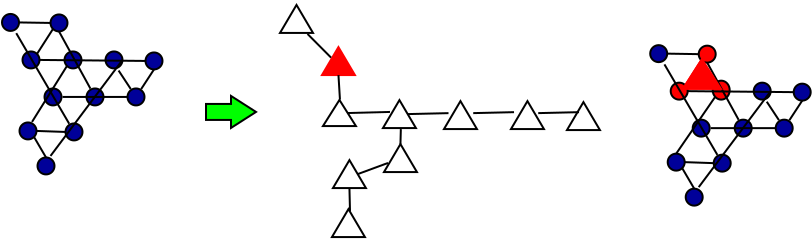 <?xml version="1.0" encoding="UTF-8"?>
<dia:diagram xmlns:dia="http://www.lysator.liu.se/~alla/dia/">
  <dia:layer name="Background" visible="true">
    <dia:object type="Standard - Ellipse" version="0" id="O0">
      <dia:attribute name="obj_pos">
        <dia:point val="25.3,-2.675"/>
      </dia:attribute>
      <dia:attribute name="obj_bb">
        <dia:rectangle val="25.25,-2.725;26.2,-1.775"/>
      </dia:attribute>
      <dia:attribute name="elem_corner">
        <dia:point val="25.3,-2.675"/>
      </dia:attribute>
      <dia:attribute name="elem_width">
        <dia:real val="0.85"/>
      </dia:attribute>
      <dia:attribute name="elem_height">
        <dia:real val="0.85"/>
      </dia:attribute>
      <dia:attribute name="inner_color">
        <dia:color val="#000099"/>
      </dia:attribute>
    </dia:object>
    <dia:object type="Standard - Ellipse" version="0" id="O1">
      <dia:attribute name="obj_pos">
        <dia:point val="27.725,-2.65"/>
      </dia:attribute>
      <dia:attribute name="obj_bb">
        <dia:rectangle val="27.675,-2.7;28.625,-1.75"/>
      </dia:attribute>
      <dia:attribute name="elem_corner">
        <dia:point val="27.725,-2.65"/>
      </dia:attribute>
      <dia:attribute name="elem_width">
        <dia:real val="0.85"/>
      </dia:attribute>
      <dia:attribute name="elem_height">
        <dia:real val="0.85"/>
      </dia:attribute>
      <dia:attribute name="inner_color">
        <dia:color val="#000099"/>
      </dia:attribute>
    </dia:object>
    <dia:object type="Standard - Ellipse" version="0" id="O2">
      <dia:attribute name="obj_pos">
        <dia:point val="26.325,-0.8"/>
      </dia:attribute>
      <dia:attribute name="obj_bb">
        <dia:rectangle val="26.275,-0.85;27.225,0.1"/>
      </dia:attribute>
      <dia:attribute name="elem_corner">
        <dia:point val="26.325,-0.8"/>
      </dia:attribute>
      <dia:attribute name="elem_width">
        <dia:real val="0.85"/>
      </dia:attribute>
      <dia:attribute name="elem_height">
        <dia:real val="0.85"/>
      </dia:attribute>
      <dia:attribute name="inner_color">
        <dia:color val="#000099"/>
      </dia:attribute>
    </dia:object>
    <dia:object type="Standard - Ellipse" version="0" id="O3">
      <dia:attribute name="obj_pos">
        <dia:point val="28.425,-0.8"/>
      </dia:attribute>
      <dia:attribute name="obj_bb">
        <dia:rectangle val="28.375,-0.85;29.325,0.1"/>
      </dia:attribute>
      <dia:attribute name="elem_corner">
        <dia:point val="28.425,-0.8"/>
      </dia:attribute>
      <dia:attribute name="elem_width">
        <dia:real val="0.85"/>
      </dia:attribute>
      <dia:attribute name="elem_height">
        <dia:real val="0.85"/>
      </dia:attribute>
      <dia:attribute name="inner_color">
        <dia:color val="#000099"/>
      </dia:attribute>
    </dia:object>
    <dia:object type="Standard - Ellipse" version="0" id="O4">
      <dia:attribute name="obj_pos">
        <dia:point val="30.475,-0.8"/>
      </dia:attribute>
      <dia:attribute name="obj_bb">
        <dia:rectangle val="30.425,-0.85;31.375,0.1"/>
      </dia:attribute>
      <dia:attribute name="elem_corner">
        <dia:point val="30.475,-0.8"/>
      </dia:attribute>
      <dia:attribute name="elem_width">
        <dia:real val="0.85"/>
      </dia:attribute>
      <dia:attribute name="elem_height">
        <dia:real val="0.85"/>
      </dia:attribute>
      <dia:attribute name="inner_color">
        <dia:color val="#000099"/>
      </dia:attribute>
    </dia:object>
    <dia:object type="Standard - Ellipse" version="0" id="O5">
      <dia:attribute name="obj_pos">
        <dia:point val="32.475,-0.75"/>
      </dia:attribute>
      <dia:attribute name="obj_bb">
        <dia:rectangle val="32.425,-0.8;33.375,0.15"/>
      </dia:attribute>
      <dia:attribute name="elem_corner">
        <dia:point val="32.475,-0.75"/>
      </dia:attribute>
      <dia:attribute name="elem_width">
        <dia:real val="0.85"/>
      </dia:attribute>
      <dia:attribute name="elem_height">
        <dia:real val="0.85"/>
      </dia:attribute>
      <dia:attribute name="inner_color">
        <dia:color val="#000099"/>
      </dia:attribute>
    </dia:object>
    <dia:object type="Standard - Ellipse" version="0" id="O6">
      <dia:attribute name="obj_pos">
        <dia:point val="27.425,1.05"/>
      </dia:attribute>
      <dia:attribute name="obj_bb">
        <dia:rectangle val="27.375,1;28.325,1.95"/>
      </dia:attribute>
      <dia:attribute name="elem_corner">
        <dia:point val="27.425,1.05"/>
      </dia:attribute>
      <dia:attribute name="elem_width">
        <dia:real val="0.85"/>
      </dia:attribute>
      <dia:attribute name="elem_height">
        <dia:real val="0.85"/>
      </dia:attribute>
      <dia:attribute name="inner_color">
        <dia:color val="#000099"/>
      </dia:attribute>
    </dia:object>
    <dia:object type="Standard - Ellipse" version="0" id="O7">
      <dia:attribute name="obj_pos">
        <dia:point val="29.525,1.05"/>
      </dia:attribute>
      <dia:attribute name="obj_bb">
        <dia:rectangle val="29.475,1;30.425,1.95"/>
      </dia:attribute>
      <dia:attribute name="elem_corner">
        <dia:point val="29.525,1.05"/>
      </dia:attribute>
      <dia:attribute name="elem_width">
        <dia:real val="0.85"/>
      </dia:attribute>
      <dia:attribute name="elem_height">
        <dia:real val="0.85"/>
      </dia:attribute>
      <dia:attribute name="inner_color">
        <dia:color val="#000099"/>
      </dia:attribute>
    </dia:object>
    <dia:object type="Standard - Ellipse" version="0" id="O8">
      <dia:attribute name="obj_pos">
        <dia:point val="31.575,1.05"/>
      </dia:attribute>
      <dia:attribute name="obj_bb">
        <dia:rectangle val="31.525,1;32.475,1.95"/>
      </dia:attribute>
      <dia:attribute name="elem_corner">
        <dia:point val="31.575,1.05"/>
      </dia:attribute>
      <dia:attribute name="elem_width">
        <dia:real val="0.85"/>
      </dia:attribute>
      <dia:attribute name="elem_height">
        <dia:real val="0.85"/>
      </dia:attribute>
      <dia:attribute name="inner_color">
        <dia:color val="#000099"/>
      </dia:attribute>
    </dia:object>
    <dia:object type="Standard - Ellipse" version="0" id="O9">
      <dia:attribute name="obj_pos">
        <dia:point val="28.475,2.8"/>
      </dia:attribute>
      <dia:attribute name="obj_bb">
        <dia:rectangle val="28.425,2.75;29.375,3.7"/>
      </dia:attribute>
      <dia:attribute name="elem_corner">
        <dia:point val="28.475,2.8"/>
      </dia:attribute>
      <dia:attribute name="elem_width">
        <dia:real val="0.85"/>
      </dia:attribute>
      <dia:attribute name="elem_height">
        <dia:real val="0.85"/>
      </dia:attribute>
      <dia:attribute name="inner_color">
        <dia:color val="#000099"/>
      </dia:attribute>
    </dia:object>
    <dia:object type="Standard - Ellipse" version="0" id="O10">
      <dia:attribute name="obj_pos">
        <dia:point val="26.175,2.75"/>
      </dia:attribute>
      <dia:attribute name="obj_bb">
        <dia:rectangle val="26.125,2.7;27.075,3.65"/>
      </dia:attribute>
      <dia:attribute name="elem_corner">
        <dia:point val="26.175,2.75"/>
      </dia:attribute>
      <dia:attribute name="elem_width">
        <dia:real val="0.85"/>
      </dia:attribute>
      <dia:attribute name="elem_height">
        <dia:real val="0.85"/>
      </dia:attribute>
      <dia:attribute name="inner_color">
        <dia:color val="#000099"/>
      </dia:attribute>
    </dia:object>
    <dia:object type="Standard - Ellipse" version="0" id="O11">
      <dia:attribute name="obj_pos">
        <dia:point val="27.075,4.5"/>
      </dia:attribute>
      <dia:attribute name="obj_bb">
        <dia:rectangle val="27.025,4.45;27.975,5.4"/>
      </dia:attribute>
      <dia:attribute name="elem_corner">
        <dia:point val="27.075,4.5"/>
      </dia:attribute>
      <dia:attribute name="elem_width">
        <dia:real val="0.85"/>
      </dia:attribute>
      <dia:attribute name="elem_height">
        <dia:real val="0.85"/>
      </dia:attribute>
      <dia:attribute name="inner_color">
        <dia:color val="#000099"/>
      </dia:attribute>
    </dia:object>
    <dia:object type="Standard - Line" version="0" id="O12">
      <dia:attribute name="obj_pos">
        <dia:point val="26.15,-2.25"/>
      </dia:attribute>
      <dia:attribute name="obj_bb">
        <dia:rectangle val="26.099,-2.301;27.776,-2.174"/>
      </dia:attribute>
      <dia:attribute name="conn_endpoints">
        <dia:point val="26.15,-2.25"/>
        <dia:point val="27.725,-2.225"/>
      </dia:attribute>
      <dia:attribute name="numcp">
        <dia:int val="1"/>
      </dia:attribute>
      <dia:connections>
        <dia:connection handle="0" to="O0" connection="4"/>
        <dia:connection handle="1" to="O1" connection="3"/>
      </dia:connections>
    </dia:object>
    <dia:object type="Standard - Line" version="0" id="O13">
      <dia:attribute name="obj_pos">
        <dia:point val="27.175,-0.375"/>
      </dia:attribute>
      <dia:attribute name="obj_bb">
        <dia:rectangle val="27.125,-0.425;32.526,-0.275"/>
      </dia:attribute>
      <dia:attribute name="conn_endpoints">
        <dia:point val="27.175,-0.375"/>
        <dia:point val="32.475,-0.325"/>
      </dia:attribute>
      <dia:attribute name="numcp">
        <dia:int val="1"/>
      </dia:attribute>
      <dia:connections>
        <dia:connection handle="0" to="O2" connection="4"/>
        <dia:connection handle="1" to="O5" connection="3"/>
      </dia:connections>
    </dia:object>
    <dia:object type="Standard - Line" version="0" id="O14">
      <dia:attribute name="obj_pos">
        <dia:point val="28.325,1.475"/>
      </dia:attribute>
      <dia:attribute name="obj_bb">
        <dia:rectangle val="28.275,1.425;31.625,1.525"/>
      </dia:attribute>
      <dia:attribute name="conn_endpoints">
        <dia:point val="28.325,1.475"/>
        <dia:point val="31.575,1.475"/>
      </dia:attribute>
      <dia:attribute name="numcp">
        <dia:int val="1"/>
      </dia:attribute>
      <dia:connections>
        <dia:connection handle="0" to="O6" connection="8"/>
        <dia:connection handle="1" to="O8" connection="3"/>
      </dia:connections>
    </dia:object>
    <dia:object type="Standard - Line" version="0" id="O15">
      <dia:attribute name="obj_pos">
        <dia:point val="27.025,3.175"/>
      </dia:attribute>
      <dia:attribute name="obj_bb">
        <dia:rectangle val="26.973,3.123;28.527,3.277"/>
      </dia:attribute>
      <dia:attribute name="conn_endpoints">
        <dia:point val="27.025,3.175"/>
        <dia:point val="28.475,3.225"/>
      </dia:attribute>
      <dia:attribute name="numcp">
        <dia:int val="1"/>
      </dia:attribute>
      <dia:connections>
        <dia:connection handle="0" to="O10" connection="4"/>
        <dia:connection handle="1" to="O9" connection="3"/>
      </dia:connections>
    </dia:object>
    <dia:object type="Standard - Line" version="0" id="O16">
      <dia:attribute name="obj_pos">
        <dia:point val="26.012,-1.713"/>
      </dia:attribute>
      <dia:attribute name="obj_bb">
        <dia:rectangle val="25.943,-1.782;28.729,2.883"/>
      </dia:attribute>
      <dia:attribute name="conn_endpoints">
        <dia:point val="26.012,-1.713"/>
        <dia:point val="28.66,2.815"/>
      </dia:attribute>
      <dia:attribute name="numcp">
        <dia:int val="1"/>
      </dia:attribute>
      <dia:connections>
        <dia:connection handle="1" to="O9" connection="8"/>
      </dia:connections>
    </dia:object>
    <dia:object type="Standard - Line" version="0" id="O17">
      <dia:attribute name="obj_pos">
        <dia:point val="28.15,-1.8"/>
      </dia:attribute>
      <dia:attribute name="obj_bb">
        <dia:rectangle val="28.082,-1.868;29.789,1.127"/>
      </dia:attribute>
      <dia:attribute name="conn_endpoints">
        <dia:point val="28.15,-1.8"/>
        <dia:point val="29.721,1.059"/>
      </dia:attribute>
      <dia:attribute name="numcp">
        <dia:int val="1"/>
      </dia:attribute>
      <dia:connections>
        <dia:connection handle="0" to="O1" connection="6"/>
        <dia:connection handle="1" to="O7" connection="8"/>
      </dia:connections>
    </dia:object>
    <dia:object type="Standard - Line" version="0" id="O18">
      <dia:attribute name="obj_pos">
        <dia:point val="31.128,0.153"/>
      </dia:attribute>
      <dia:attribute name="obj_bb">
        <dia:rectangle val="31.059,0.084;31.808,1.148"/>
      </dia:attribute>
      <dia:attribute name="conn_endpoints">
        <dia:point val="31.128,0.153"/>
        <dia:point val="31.738,1.078"/>
      </dia:attribute>
      <dia:attribute name="numcp">
        <dia:int val="1"/>
      </dia:attribute>
      <dia:connections>
        <dia:connection handle="1" to="O8" connection="8"/>
      </dia:connections>
    </dia:object>
    <dia:object type="Standard - Line" version="0" id="O19">
      <dia:attribute name="obj_pos">
        <dia:point val="26.901,3.476"/>
      </dia:attribute>
      <dia:attribute name="obj_bb">
        <dia:rectangle val="26.832,3.407;27.568,4.568"/>
      </dia:attribute>
      <dia:attribute name="conn_endpoints">
        <dia:point val="26.901,3.476"/>
        <dia:point val="27.5,4.5"/>
      </dia:attribute>
      <dia:attribute name="numcp">
        <dia:int val="1"/>
      </dia:attribute>
      <dia:connections>
        <dia:connection handle="0" to="O10" connection="7"/>
        <dia:connection handle="1" to="O11" connection="1"/>
      </dia:connections>
    </dia:object>
    <dia:object type="Standard - Line" version="0" id="O20">
      <dia:attribute name="obj_pos">
        <dia:point val="31.325,-0.375"/>
      </dia:attribute>
      <dia:attribute name="obj_bb">
        <dia:rectangle val="27.655,-0.445;31.395,4.495"/>
      </dia:attribute>
      <dia:attribute name="conn_endpoints">
        <dia:point val="31.325,-0.375"/>
        <dia:point val="27.725,4.425"/>
      </dia:attribute>
      <dia:attribute name="numcp">
        <dia:int val="1"/>
      </dia:attribute>
      <dia:connections>
        <dia:connection handle="0" to="O4" connection="4"/>
      </dia:connections>
    </dia:object>
    <dia:object type="Standard - Line" version="0" id="O21">
      <dia:attribute name="obj_pos">
        <dia:point val="32.9,0.1"/>
      </dia:attribute>
      <dia:attribute name="obj_bb">
        <dia:rectangle val="32.187,0.031;32.969,1.152"/>
      </dia:attribute>
      <dia:attribute name="conn_endpoints">
        <dia:point val="32.9,0.1"/>
        <dia:point val="32.257,1.083"/>
      </dia:attribute>
      <dia:attribute name="numcp">
        <dia:int val="1"/>
      </dia:attribute>
      <dia:connections>
        <dia:connection handle="0" to="O5" connection="6"/>
        <dia:connection handle="1" to="O8" connection="8"/>
      </dia:connections>
    </dia:object>
    <dia:object type="Standard - Line" version="0" id="O22">
      <dia:attribute name="obj_pos">
        <dia:point val="28.549,-0.074"/>
      </dia:attribute>
      <dia:attribute name="obj_bb">
        <dia:rectangle val="26.731,-0.143;28.618,2.794"/>
      </dia:attribute>
      <dia:attribute name="conn_endpoints">
        <dia:point val="28.549,-0.074"/>
        <dia:point val="26.8,2.725"/>
      </dia:attribute>
      <dia:attribute name="numcp">
        <dia:int val="1"/>
      </dia:attribute>
      <dia:connections>
        <dia:connection handle="0" to="O3" connection="5"/>
      </dia:connections>
    </dia:object>
    <dia:object type="Standard - Line" version="0" id="O23">
      <dia:attribute name="obj_pos">
        <dia:point val="27.849,-1.924"/>
      </dia:attribute>
      <dia:attribute name="obj_bb">
        <dia:rectangle val="26.982,-1.994;27.919,-0.606"/>
      </dia:attribute>
      <dia:attribute name="conn_endpoints">
        <dia:point val="27.849,-1.924"/>
        <dia:point val="27.05,-0.676"/>
      </dia:attribute>
      <dia:attribute name="numcp">
        <dia:int val="1"/>
      </dia:attribute>
      <dia:connections>
        <dia:connection handle="0" to="O1" connection="5"/>
        <dia:connection handle="1" to="O2" connection="2"/>
      </dia:connections>
    </dia:object>
    <dia:object type="Geometric - Isoceles Triangle" version="0" id="O24">
      <dia:attribute name="obj_pos">
        <dia:point val="39.2,-3.125"/>
      </dia:attribute>
      <dia:attribute name="obj_bb">
        <dia:rectangle val="39.112,-3.223;40.938,-1.675"/>
      </dia:attribute>
      <dia:attribute name="elem_corner">
        <dia:point val="39.2,-3.125"/>
      </dia:attribute>
      <dia:attribute name="elem_width">
        <dia:real val="1.65"/>
      </dia:attribute>
      <dia:attribute name="elem_height">
        <dia:real val="1.4"/>
      </dia:attribute>
      <dia:attribute name="line_width">
        <dia:real val="0.1"/>
      </dia:attribute>
      <dia:attribute name="line_colour">
        <dia:color val="#000000"/>
      </dia:attribute>
      <dia:attribute name="fill_colour">
        <dia:color val="#ffffff"/>
      </dia:attribute>
      <dia:attribute name="show_background">
        <dia:boolean val="true"/>
      </dia:attribute>
      <dia:attribute name="line_style">
        <dia:enum val="0"/>
        <dia:real val="1"/>
      </dia:attribute>
      <dia:attribute name="flip_horizontal">
        <dia:boolean val="false"/>
      </dia:attribute>
      <dia:attribute name="flip_vertical">
        <dia:boolean val="false"/>
      </dia:attribute>
    </dia:object>
    <dia:object type="Geometric - Isoceles Triangle" version="0" id="O25">
      <dia:attribute name="obj_pos">
        <dia:point val="41.297,-1.017"/>
      </dia:attribute>
      <dia:attribute name="obj_bb">
        <dia:rectangle val="41.21,-1.115;43.035,0.433"/>
      </dia:attribute>
      <dia:attribute name="elem_corner">
        <dia:point val="41.297,-1.017"/>
      </dia:attribute>
      <dia:attribute name="elem_width">
        <dia:real val="1.65"/>
      </dia:attribute>
      <dia:attribute name="elem_height">
        <dia:real val="1.4"/>
      </dia:attribute>
      <dia:attribute name="line_width">
        <dia:real val="0.1"/>
      </dia:attribute>
      <dia:attribute name="line_colour">
        <dia:color val="#ff0000"/>
      </dia:attribute>
      <dia:attribute name="fill_colour">
        <dia:color val="#ff0000"/>
      </dia:attribute>
      <dia:attribute name="show_background">
        <dia:boolean val="true"/>
      </dia:attribute>
      <dia:attribute name="line_style">
        <dia:enum val="0"/>
        <dia:real val="1"/>
      </dia:attribute>
      <dia:attribute name="flip_horizontal">
        <dia:boolean val="false"/>
      </dia:attribute>
      <dia:attribute name="flip_vertical">
        <dia:boolean val="false"/>
      </dia:attribute>
    </dia:object>
    <dia:object type="Geometric - Isoceles Triangle" version="0" id="O26">
      <dia:attribute name="obj_pos">
        <dia:point val="41.347,1.625"/>
      </dia:attribute>
      <dia:attribute name="obj_bb">
        <dia:rectangle val="41.257,1.531;43.088,2.983"/>
      </dia:attribute>
      <dia:attribute name="elem_corner">
        <dia:point val="41.347,1.625"/>
      </dia:attribute>
      <dia:attribute name="elem_width">
        <dia:real val="1.65"/>
      </dia:attribute>
      <dia:attribute name="elem_height">
        <dia:real val="1.308"/>
      </dia:attribute>
      <dia:attribute name="line_width">
        <dia:real val="0.1"/>
      </dia:attribute>
      <dia:attribute name="line_colour">
        <dia:color val="#000000"/>
      </dia:attribute>
      <dia:attribute name="fill_colour">
        <dia:color val="#ffffff"/>
      </dia:attribute>
      <dia:attribute name="show_background">
        <dia:boolean val="true"/>
      </dia:attribute>
      <dia:attribute name="line_style">
        <dia:enum val="0"/>
        <dia:real val="1"/>
      </dia:attribute>
      <dia:attribute name="flip_horizontal">
        <dia:boolean val="false"/>
      </dia:attribute>
      <dia:attribute name="flip_vertical">
        <dia:boolean val="false"/>
      </dia:attribute>
    </dia:object>
    <dia:object type="Geometric - Isoceles Triangle" version="0" id="O27">
      <dia:attribute name="obj_pos">
        <dia:point val="44.347,1.633"/>
      </dia:attribute>
      <dia:attribute name="obj_bb">
        <dia:rectangle val="44.26,1.535;46.085,3.083"/>
      </dia:attribute>
      <dia:attribute name="elem_corner">
        <dia:point val="44.347,1.633"/>
      </dia:attribute>
      <dia:attribute name="elem_width">
        <dia:real val="1.65"/>
      </dia:attribute>
      <dia:attribute name="elem_height">
        <dia:real val="1.4"/>
      </dia:attribute>
      <dia:attribute name="line_width">
        <dia:real val="0.1"/>
      </dia:attribute>
      <dia:attribute name="line_colour">
        <dia:color val="#000000"/>
      </dia:attribute>
      <dia:attribute name="fill_colour">
        <dia:color val="#ffffff"/>
      </dia:attribute>
      <dia:attribute name="show_background">
        <dia:boolean val="true"/>
      </dia:attribute>
      <dia:attribute name="line_style">
        <dia:enum val="0"/>
        <dia:real val="1"/>
      </dia:attribute>
      <dia:attribute name="flip_horizontal">
        <dia:boolean val="false"/>
      </dia:attribute>
      <dia:attribute name="flip_vertical">
        <dia:boolean val="false"/>
      </dia:attribute>
    </dia:object>
    <dia:object type="Geometric - Isoceles Triangle" version="0" id="O28">
      <dia:attribute name="obj_pos">
        <dia:point val="47.398,1.683"/>
      </dia:attribute>
      <dia:attribute name="obj_bb">
        <dia:rectangle val="47.31,1.585;49.135,3.133"/>
      </dia:attribute>
      <dia:attribute name="elem_corner">
        <dia:point val="47.398,1.683"/>
      </dia:attribute>
      <dia:attribute name="elem_width">
        <dia:real val="1.65"/>
      </dia:attribute>
      <dia:attribute name="elem_height">
        <dia:real val="1.4"/>
      </dia:attribute>
      <dia:attribute name="line_width">
        <dia:real val="0.1"/>
      </dia:attribute>
      <dia:attribute name="line_colour">
        <dia:color val="#000000"/>
      </dia:attribute>
      <dia:attribute name="fill_colour">
        <dia:color val="#ffffff"/>
      </dia:attribute>
      <dia:attribute name="show_background">
        <dia:boolean val="true"/>
      </dia:attribute>
      <dia:attribute name="line_style">
        <dia:enum val="0"/>
        <dia:real val="1"/>
      </dia:attribute>
      <dia:attribute name="flip_horizontal">
        <dia:boolean val="false"/>
      </dia:attribute>
      <dia:attribute name="flip_vertical">
        <dia:boolean val="false"/>
      </dia:attribute>
    </dia:object>
    <dia:object type="Geometric - Isoceles Triangle" version="0" id="O29">
      <dia:attribute name="obj_pos">
        <dia:point val="50.748,1.683"/>
      </dia:attribute>
      <dia:attribute name="obj_bb">
        <dia:rectangle val="50.66,1.585;52.485,3.133"/>
      </dia:attribute>
      <dia:attribute name="elem_corner">
        <dia:point val="50.748,1.683"/>
      </dia:attribute>
      <dia:attribute name="elem_width">
        <dia:real val="1.65"/>
      </dia:attribute>
      <dia:attribute name="elem_height">
        <dia:real val="1.4"/>
      </dia:attribute>
      <dia:attribute name="line_width">
        <dia:real val="0.1"/>
      </dia:attribute>
      <dia:attribute name="line_colour">
        <dia:color val="#000000"/>
      </dia:attribute>
      <dia:attribute name="fill_colour">
        <dia:color val="#ffffff"/>
      </dia:attribute>
      <dia:attribute name="show_background">
        <dia:boolean val="true"/>
      </dia:attribute>
      <dia:attribute name="line_style">
        <dia:enum val="0"/>
        <dia:real val="1"/>
      </dia:attribute>
      <dia:attribute name="flip_horizontal">
        <dia:boolean val="false"/>
      </dia:attribute>
      <dia:attribute name="flip_vertical">
        <dia:boolean val="false"/>
      </dia:attribute>
    </dia:object>
    <dia:object type="Geometric - Isoceles Triangle" version="0" id="O30">
      <dia:attribute name="obj_pos">
        <dia:point val="53.547,1.733"/>
      </dia:attribute>
      <dia:attribute name="obj_bb">
        <dia:rectangle val="53.46,1.635;55.285,3.183"/>
      </dia:attribute>
      <dia:attribute name="elem_corner">
        <dia:point val="53.547,1.733"/>
      </dia:attribute>
      <dia:attribute name="elem_width">
        <dia:real val="1.65"/>
      </dia:attribute>
      <dia:attribute name="elem_height">
        <dia:real val="1.4"/>
      </dia:attribute>
      <dia:attribute name="line_width">
        <dia:real val="0.1"/>
      </dia:attribute>
      <dia:attribute name="line_colour">
        <dia:color val="#000000"/>
      </dia:attribute>
      <dia:attribute name="fill_colour">
        <dia:color val="#ffffff"/>
      </dia:attribute>
      <dia:attribute name="show_background">
        <dia:boolean val="true"/>
      </dia:attribute>
      <dia:attribute name="line_style">
        <dia:enum val="0"/>
        <dia:real val="1"/>
      </dia:attribute>
      <dia:attribute name="flip_horizontal">
        <dia:boolean val="false"/>
      </dia:attribute>
      <dia:attribute name="flip_vertical">
        <dia:boolean val="false"/>
      </dia:attribute>
    </dia:object>
    <dia:object type="Geometric - Isoceles Triangle" version="0" id="O31">
      <dia:attribute name="obj_pos">
        <dia:point val="44.398,3.833"/>
      </dia:attribute>
      <dia:attribute name="obj_bb">
        <dia:rectangle val="44.31,3.735;46.135,5.283"/>
      </dia:attribute>
      <dia:attribute name="elem_corner">
        <dia:point val="44.398,3.833"/>
      </dia:attribute>
      <dia:attribute name="elem_width">
        <dia:real val="1.65"/>
      </dia:attribute>
      <dia:attribute name="elem_height">
        <dia:real val="1.4"/>
      </dia:attribute>
      <dia:attribute name="line_width">
        <dia:real val="0.1"/>
      </dia:attribute>
      <dia:attribute name="line_colour">
        <dia:color val="#000000"/>
      </dia:attribute>
      <dia:attribute name="fill_colour">
        <dia:color val="#ffffff"/>
      </dia:attribute>
      <dia:attribute name="show_background">
        <dia:boolean val="true"/>
      </dia:attribute>
      <dia:attribute name="line_style">
        <dia:enum val="0"/>
        <dia:real val="1"/>
      </dia:attribute>
      <dia:attribute name="flip_horizontal">
        <dia:boolean val="false"/>
      </dia:attribute>
      <dia:attribute name="flip_vertical">
        <dia:boolean val="false"/>
      </dia:attribute>
    </dia:object>
    <dia:object type="Geometric - Isoceles Triangle" version="0" id="O32">
      <dia:attribute name="obj_pos">
        <dia:point val="41.847,4.633"/>
      </dia:attribute>
      <dia:attribute name="obj_bb">
        <dia:rectangle val="41.76,4.535;43.585,6.083"/>
      </dia:attribute>
      <dia:attribute name="elem_corner">
        <dia:point val="41.847,4.633"/>
      </dia:attribute>
      <dia:attribute name="elem_width">
        <dia:real val="1.65"/>
      </dia:attribute>
      <dia:attribute name="elem_height">
        <dia:real val="1.4"/>
      </dia:attribute>
      <dia:attribute name="line_width">
        <dia:real val="0.1"/>
      </dia:attribute>
      <dia:attribute name="line_colour">
        <dia:color val="#000000"/>
      </dia:attribute>
      <dia:attribute name="fill_colour">
        <dia:color val="#ffffff"/>
      </dia:attribute>
      <dia:attribute name="show_background">
        <dia:boolean val="true"/>
      </dia:attribute>
      <dia:attribute name="line_style">
        <dia:enum val="0"/>
        <dia:real val="1"/>
      </dia:attribute>
      <dia:attribute name="flip_horizontal">
        <dia:boolean val="false"/>
      </dia:attribute>
      <dia:attribute name="flip_vertical">
        <dia:boolean val="false"/>
      </dia:attribute>
    </dia:object>
    <dia:object type="Geometric - Isoceles Triangle" version="0" id="O33">
      <dia:attribute name="obj_pos">
        <dia:point val="41.797,7.083"/>
      </dia:attribute>
      <dia:attribute name="obj_bb">
        <dia:rectangle val="41.71,6.985;43.535,8.533"/>
      </dia:attribute>
      <dia:attribute name="elem_corner">
        <dia:point val="41.797,7.083"/>
      </dia:attribute>
      <dia:attribute name="elem_width">
        <dia:real val="1.65"/>
      </dia:attribute>
      <dia:attribute name="elem_height">
        <dia:real val="1.4"/>
      </dia:attribute>
      <dia:attribute name="line_width">
        <dia:real val="0.1"/>
      </dia:attribute>
      <dia:attribute name="line_colour">
        <dia:color val="#000000"/>
      </dia:attribute>
      <dia:attribute name="fill_colour">
        <dia:color val="#ffffff"/>
      </dia:attribute>
      <dia:attribute name="show_background">
        <dia:boolean val="true"/>
      </dia:attribute>
      <dia:attribute name="line_style">
        <dia:enum val="0"/>
        <dia:real val="1"/>
      </dia:attribute>
      <dia:attribute name="flip_horizontal">
        <dia:boolean val="false"/>
      </dia:attribute>
      <dia:attribute name="flip_vertical">
        <dia:boolean val="false"/>
      </dia:attribute>
    </dia:object>
    <dia:object type="Standard - Line" version="0" id="O34">
      <dia:attribute name="obj_pos">
        <dia:point val="40.575,-1.675"/>
      </dia:attribute>
      <dia:attribute name="obj_bb">
        <dia:rectangle val="40.504,-1.746;41.825,-0.419"/>
      </dia:attribute>
      <dia:attribute name="conn_endpoints">
        <dia:point val="40.575,-1.675"/>
        <dia:point val="41.754,-0.49"/>
      </dia:attribute>
      <dia:attribute name="numcp">
        <dia:int val="1"/>
      </dia:attribute>
      <dia:connections>
        <dia:connection handle="0" to="O24" connection="10"/>
        <dia:connection handle="1" to="O25" connection="10"/>
      </dia:connections>
    </dia:object>
    <dia:object type="Standard - Line" version="0" id="O35">
      <dia:attribute name="obj_pos">
        <dia:point val="42.123,0.383"/>
      </dia:attribute>
      <dia:attribute name="obj_bb">
        <dia:rectangle val="42.069,0.331;42.251,1.662"/>
      </dia:attribute>
      <dia:attribute name="conn_endpoints">
        <dia:point val="42.123,0.383"/>
        <dia:point val="42.198,1.609"/>
      </dia:attribute>
      <dia:attribute name="numcp">
        <dia:int val="1"/>
      </dia:attribute>
      <dia:connections>
        <dia:connection handle="0" to="O25" connection="4"/>
        <dia:connection handle="1" to="O26" connection="10"/>
      </dia:connections>
    </dia:object>
    <dia:object type="Standard - Line" version="0" id="O36">
      <dia:attribute name="obj_pos">
        <dia:point val="45.242,3.083"/>
      </dia:attribute>
      <dia:attribute name="obj_bb">
        <dia:rectangle val="45.171,3.032;45.294,3.885"/>
      </dia:attribute>
      <dia:attribute name="conn_endpoints">
        <dia:point val="45.242,3.083"/>
        <dia:point val="45.222,3.833"/>
      </dia:attribute>
      <dia:attribute name="numcp">
        <dia:int val="1"/>
      </dia:attribute>
      <dia:connections>
        <dia:connection handle="0" to="O27" connection="10"/>
        <dia:connection handle="1" to="O31" connection="0"/>
      </dia:connections>
    </dia:object>
    <dia:object type="Standard - Line" version="0" id="O37">
      <dia:attribute name="obj_pos">
        <dia:point val="42.585,2.279"/>
      </dia:attribute>
      <dia:attribute name="obj_bb">
        <dia:rectangle val="42.534,2.174;44.751,2.331"/>
      </dia:attribute>
      <dia:attribute name="conn_endpoints">
        <dia:point val="42.585,2.279"/>
        <dia:point val="44.7,2.225"/>
      </dia:attribute>
      <dia:attribute name="numcp">
        <dia:int val="1"/>
      </dia:attribute>
      <dia:connections>
        <dia:connection handle="0" to="O26" connection="3"/>
      </dia:connections>
    </dia:object>
    <dia:object type="Standard - Line" version="0" id="O38">
      <dia:attribute name="obj_pos">
        <dia:point val="45.585,2.333"/>
      </dia:attribute>
      <dia:attribute name="obj_bb">
        <dia:rectangle val="45.534,2.234;47.676,2.385"/>
      </dia:attribute>
      <dia:attribute name="conn_endpoints">
        <dia:point val="45.585,2.333"/>
        <dia:point val="47.625,2.285"/>
      </dia:attribute>
      <dia:attribute name="numcp">
        <dia:int val="1"/>
      </dia:attribute>
      <dia:connections>
        <dia:connection handle="0" to="O27" connection="3"/>
      </dia:connections>
    </dia:object>
    <dia:object type="Standard - Line" version="0" id="O39">
      <dia:attribute name="obj_pos">
        <dia:point val="48.861,2.284"/>
      </dia:attribute>
      <dia:attribute name="obj_bb">
        <dia:rectangle val="48.81,2.185;50.953,2.336"/>
      </dia:attribute>
      <dia:attribute name="conn_endpoints">
        <dia:point val="48.861,2.284"/>
        <dia:point val="50.901,2.236"/>
      </dia:attribute>
      <dia:attribute name="numcp">
        <dia:int val="1"/>
      </dia:attribute>
    </dia:object>
    <dia:object type="Standard - Line" version="0" id="O40">
      <dia:attribute name="obj_pos">
        <dia:point val="52.111,2.284"/>
      </dia:attribute>
      <dia:attribute name="obj_bb">
        <dia:rectangle val="52.06,2.185;54.203,2.336"/>
      </dia:attribute>
      <dia:attribute name="conn_endpoints">
        <dia:point val="52.111,2.284"/>
        <dia:point val="54.151,2.236"/>
      </dia:attribute>
      <dia:attribute name="numcp">
        <dia:int val="1"/>
      </dia:attribute>
    </dia:object>
    <dia:object type="Standard - Line" version="0" id="O41">
      <dia:attribute name="obj_pos">
        <dia:point val="44.6,4.775"/>
      </dia:attribute>
      <dia:attribute name="obj_bb">
        <dia:rectangle val="43.021,4.711;44.664,5.398"/>
      </dia:attribute>
      <dia:attribute name="conn_endpoints">
        <dia:point val="44.6,4.775"/>
        <dia:point val="43.085,5.333"/>
      </dia:attribute>
      <dia:attribute name="numcp">
        <dia:int val="1"/>
      </dia:attribute>
      <dia:connections>
        <dia:connection handle="1" to="O32" connection="3"/>
      </dia:connections>
    </dia:object>
    <dia:object type="Standard - Line" version="0" id="O42">
      <dia:attribute name="obj_pos">
        <dia:point val="42.672,6.033"/>
      </dia:attribute>
      <dia:attribute name="obj_bb">
        <dia:rectangle val="42.621,5.982;42.751,7.226"/>
      </dia:attribute>
      <dia:attribute name="conn_endpoints">
        <dia:point val="42.672,6.033"/>
        <dia:point val="42.7,7.175"/>
      </dia:attribute>
      <dia:attribute name="numcp">
        <dia:int val="1"/>
      </dia:attribute>
      <dia:connections>
        <dia:connection handle="0" to="O32" connection="4"/>
      </dia:connections>
    </dia:object>
    <dia:object type="Geometric - Right Arrow" version="0" id="O43">
      <dia:attribute name="obj_pos">
        <dia:point val="35.5,1.425"/>
      </dia:attribute>
      <dia:attribute name="obj_bb">
        <dia:rectangle val="35.45,1.334;38.093,3.116"/>
      </dia:attribute>
      <dia:attribute name="elem_corner">
        <dia:point val="35.5,1.425"/>
      </dia:attribute>
      <dia:attribute name="elem_width">
        <dia:real val="2.5"/>
      </dia:attribute>
      <dia:attribute name="elem_height">
        <dia:real val="1.6"/>
      </dia:attribute>
      <dia:attribute name="line_width">
        <dia:real val="0.1"/>
      </dia:attribute>
      <dia:attribute name="line_colour">
        <dia:color val="#000000"/>
      </dia:attribute>
      <dia:attribute name="fill_colour">
        <dia:color val="#00ff00"/>
      </dia:attribute>
      <dia:attribute name="show_background">
        <dia:boolean val="true"/>
      </dia:attribute>
      <dia:attribute name="line_style">
        <dia:enum val="0"/>
        <dia:real val="1"/>
      </dia:attribute>
      <dia:attribute name="flip_horizontal">
        <dia:boolean val="false"/>
      </dia:attribute>
      <dia:attribute name="flip_vertical">
        <dia:boolean val="false"/>
      </dia:attribute>
    </dia:object>
    <dia:object type="Standard - Ellipse" version="0" id="O44">
      <dia:attribute name="obj_pos">
        <dia:point val="57.71,-1.115"/>
      </dia:attribute>
      <dia:attribute name="obj_bb">
        <dia:rectangle val="57.66,-1.165;58.61,-0.215"/>
      </dia:attribute>
      <dia:attribute name="elem_corner">
        <dia:point val="57.71,-1.115"/>
      </dia:attribute>
      <dia:attribute name="elem_width">
        <dia:real val="0.85"/>
      </dia:attribute>
      <dia:attribute name="elem_height">
        <dia:real val="0.85"/>
      </dia:attribute>
      <dia:attribute name="inner_color">
        <dia:color val="#000099"/>
      </dia:attribute>
    </dia:object>
    <dia:object type="Standard - Ellipse" version="0" id="O45">
      <dia:attribute name="obj_pos">
        <dia:point val="60.135,-1.09"/>
      </dia:attribute>
      <dia:attribute name="obj_bb">
        <dia:rectangle val="60.085,-1.14;61.035,-0.19"/>
      </dia:attribute>
      <dia:attribute name="elem_corner">
        <dia:point val="60.135,-1.09"/>
      </dia:attribute>
      <dia:attribute name="elem_width">
        <dia:real val="0.85"/>
      </dia:attribute>
      <dia:attribute name="elem_height">
        <dia:real val="0.85"/>
      </dia:attribute>
      <dia:attribute name="inner_color">
        <dia:color val="#ff0000"/>
      </dia:attribute>
    </dia:object>
    <dia:object type="Standard - Ellipse" version="0" id="O46">
      <dia:attribute name="obj_pos">
        <dia:point val="58.735,0.76"/>
      </dia:attribute>
      <dia:attribute name="obj_bb">
        <dia:rectangle val="58.685,0.71;59.635,1.66"/>
      </dia:attribute>
      <dia:attribute name="elem_corner">
        <dia:point val="58.735,0.76"/>
      </dia:attribute>
      <dia:attribute name="elem_width">
        <dia:real val="0.85"/>
      </dia:attribute>
      <dia:attribute name="elem_height">
        <dia:real val="0.85"/>
      </dia:attribute>
      <dia:attribute name="inner_color">
        <dia:color val="#ff0000"/>
      </dia:attribute>
    </dia:object>
    <dia:object type="Standard - Ellipse" version="0" id="O47">
      <dia:attribute name="obj_pos">
        <dia:point val="60.835,0.66"/>
      </dia:attribute>
      <dia:attribute name="obj_bb">
        <dia:rectangle val="60.785,0.61;61.735,1.66"/>
      </dia:attribute>
      <dia:attribute name="elem_corner">
        <dia:point val="60.835,0.66"/>
      </dia:attribute>
      <dia:attribute name="elem_width">
        <dia:real val="0.85"/>
      </dia:attribute>
      <dia:attribute name="elem_height">
        <dia:real val="0.95"/>
      </dia:attribute>
      <dia:attribute name="inner_color">
        <dia:color val="#ff0000"/>
      </dia:attribute>
    </dia:object>
    <dia:object type="Standard - Ellipse" version="0" id="O48">
      <dia:attribute name="obj_pos">
        <dia:point val="62.885,0.76"/>
      </dia:attribute>
      <dia:attribute name="obj_bb">
        <dia:rectangle val="62.835,0.71;63.785,1.66"/>
      </dia:attribute>
      <dia:attribute name="elem_corner">
        <dia:point val="62.885,0.76"/>
      </dia:attribute>
      <dia:attribute name="elem_width">
        <dia:real val="0.85"/>
      </dia:attribute>
      <dia:attribute name="elem_height">
        <dia:real val="0.85"/>
      </dia:attribute>
      <dia:attribute name="inner_color">
        <dia:color val="#000099"/>
      </dia:attribute>
    </dia:object>
    <dia:object type="Standard - Ellipse" version="0" id="O49">
      <dia:attribute name="obj_pos">
        <dia:point val="64.885,0.81"/>
      </dia:attribute>
      <dia:attribute name="obj_bb">
        <dia:rectangle val="64.835,0.76;65.785,1.71"/>
      </dia:attribute>
      <dia:attribute name="elem_corner">
        <dia:point val="64.885,0.81"/>
      </dia:attribute>
      <dia:attribute name="elem_width">
        <dia:real val="0.85"/>
      </dia:attribute>
      <dia:attribute name="elem_height">
        <dia:real val="0.85"/>
      </dia:attribute>
      <dia:attribute name="inner_color">
        <dia:color val="#000099"/>
      </dia:attribute>
    </dia:object>
    <dia:object type="Standard - Ellipse" version="0" id="O50">
      <dia:attribute name="obj_pos">
        <dia:point val="59.835,2.61"/>
      </dia:attribute>
      <dia:attribute name="obj_bb">
        <dia:rectangle val="59.785,2.56;60.735,3.51"/>
      </dia:attribute>
      <dia:attribute name="elem_corner">
        <dia:point val="59.835,2.61"/>
      </dia:attribute>
      <dia:attribute name="elem_width">
        <dia:real val="0.85"/>
      </dia:attribute>
      <dia:attribute name="elem_height">
        <dia:real val="0.85"/>
      </dia:attribute>
      <dia:attribute name="inner_color">
        <dia:color val="#000099"/>
      </dia:attribute>
    </dia:object>
    <dia:object type="Standard - Ellipse" version="0" id="O51">
      <dia:attribute name="obj_pos">
        <dia:point val="61.935,2.61"/>
      </dia:attribute>
      <dia:attribute name="obj_bb">
        <dia:rectangle val="61.885,2.56;62.835,3.51"/>
      </dia:attribute>
      <dia:attribute name="elem_corner">
        <dia:point val="61.935,2.61"/>
      </dia:attribute>
      <dia:attribute name="elem_width">
        <dia:real val="0.85"/>
      </dia:attribute>
      <dia:attribute name="elem_height">
        <dia:real val="0.85"/>
      </dia:attribute>
      <dia:attribute name="inner_color">
        <dia:color val="#000099"/>
      </dia:attribute>
    </dia:object>
    <dia:object type="Standard - Ellipse" version="0" id="O52">
      <dia:attribute name="obj_pos">
        <dia:point val="63.985,2.61"/>
      </dia:attribute>
      <dia:attribute name="obj_bb">
        <dia:rectangle val="63.935,2.56;64.885,3.51"/>
      </dia:attribute>
      <dia:attribute name="elem_corner">
        <dia:point val="63.985,2.61"/>
      </dia:attribute>
      <dia:attribute name="elem_width">
        <dia:real val="0.85"/>
      </dia:attribute>
      <dia:attribute name="elem_height">
        <dia:real val="0.85"/>
      </dia:attribute>
      <dia:attribute name="inner_color">
        <dia:color val="#000099"/>
      </dia:attribute>
    </dia:object>
    <dia:object type="Standard - Ellipse" version="0" id="O53">
      <dia:attribute name="obj_pos">
        <dia:point val="60.885,4.36"/>
      </dia:attribute>
      <dia:attribute name="obj_bb">
        <dia:rectangle val="60.835,4.31;61.785,5.26"/>
      </dia:attribute>
      <dia:attribute name="elem_corner">
        <dia:point val="60.885,4.36"/>
      </dia:attribute>
      <dia:attribute name="elem_width">
        <dia:real val="0.85"/>
      </dia:attribute>
      <dia:attribute name="elem_height">
        <dia:real val="0.85"/>
      </dia:attribute>
      <dia:attribute name="inner_color">
        <dia:color val="#000099"/>
      </dia:attribute>
    </dia:object>
    <dia:object type="Standard - Ellipse" version="0" id="O54">
      <dia:attribute name="obj_pos">
        <dia:point val="58.585,4.31"/>
      </dia:attribute>
      <dia:attribute name="obj_bb">
        <dia:rectangle val="58.535,4.26;59.485,5.21"/>
      </dia:attribute>
      <dia:attribute name="elem_corner">
        <dia:point val="58.585,4.31"/>
      </dia:attribute>
      <dia:attribute name="elem_width">
        <dia:real val="0.85"/>
      </dia:attribute>
      <dia:attribute name="elem_height">
        <dia:real val="0.85"/>
      </dia:attribute>
      <dia:attribute name="inner_color">
        <dia:color val="#000099"/>
      </dia:attribute>
    </dia:object>
    <dia:object type="Standard - Ellipse" version="0" id="O55">
      <dia:attribute name="obj_pos">
        <dia:point val="59.485,6.06"/>
      </dia:attribute>
      <dia:attribute name="obj_bb">
        <dia:rectangle val="59.435,6.01;60.385,6.96"/>
      </dia:attribute>
      <dia:attribute name="elem_corner">
        <dia:point val="59.485,6.06"/>
      </dia:attribute>
      <dia:attribute name="elem_width">
        <dia:real val="0.85"/>
      </dia:attribute>
      <dia:attribute name="elem_height">
        <dia:real val="0.85"/>
      </dia:attribute>
      <dia:attribute name="inner_color">
        <dia:color val="#000099"/>
      </dia:attribute>
    </dia:object>
    <dia:object type="Standard - Line" version="0" id="O56">
      <dia:attribute name="obj_pos">
        <dia:point val="58.56,-0.69"/>
      </dia:attribute>
      <dia:attribute name="obj_bb">
        <dia:rectangle val="58.509,-0.741;60.186,-0.614"/>
      </dia:attribute>
      <dia:attribute name="conn_endpoints">
        <dia:point val="58.56,-0.69"/>
        <dia:point val="60.135,-0.665"/>
      </dia:attribute>
      <dia:attribute name="numcp">
        <dia:int val="1"/>
      </dia:attribute>
      <dia:connections>
        <dia:connection handle="0" to="O44" connection="4"/>
        <dia:connection handle="1" to="O45" connection="3"/>
      </dia:connections>
    </dia:object>
    <dia:object type="Standard - Line" version="0" id="O57">
      <dia:attribute name="obj_pos">
        <dia:point val="59.585,1.185"/>
      </dia:attribute>
      <dia:attribute name="obj_bb">
        <dia:rectangle val="59.535,1.135;64.936,1.285"/>
      </dia:attribute>
      <dia:attribute name="conn_endpoints">
        <dia:point val="59.585,1.185"/>
        <dia:point val="64.885,1.235"/>
      </dia:attribute>
      <dia:attribute name="numcp">
        <dia:int val="1"/>
      </dia:attribute>
      <dia:connections>
        <dia:connection handle="0" to="O46" connection="4"/>
        <dia:connection handle="1" to="O49" connection="3"/>
      </dia:connections>
    </dia:object>
    <dia:object type="Standard - Line" version="0" id="O58">
      <dia:attribute name="obj_pos">
        <dia:point val="60.735,3.035"/>
      </dia:attribute>
      <dia:attribute name="obj_bb">
        <dia:rectangle val="60.685,2.985;64.035,3.085"/>
      </dia:attribute>
      <dia:attribute name="conn_endpoints">
        <dia:point val="60.735,3.035"/>
        <dia:point val="63.985,3.035"/>
      </dia:attribute>
      <dia:attribute name="numcp">
        <dia:int val="1"/>
      </dia:attribute>
      <dia:connections>
        <dia:connection handle="0" to="O50" connection="8"/>
        <dia:connection handle="1" to="O52" connection="3"/>
      </dia:connections>
    </dia:object>
    <dia:object type="Standard - Line" version="0" id="O59">
      <dia:attribute name="obj_pos">
        <dia:point val="59.435,4.735"/>
      </dia:attribute>
      <dia:attribute name="obj_bb">
        <dia:rectangle val="59.383,4.683;60.937,4.837"/>
      </dia:attribute>
      <dia:attribute name="conn_endpoints">
        <dia:point val="59.435,4.735"/>
        <dia:point val="60.885,4.785"/>
      </dia:attribute>
      <dia:attribute name="numcp">
        <dia:int val="1"/>
      </dia:attribute>
      <dia:connections>
        <dia:connection handle="0" to="O54" connection="4"/>
        <dia:connection handle="1" to="O53" connection="3"/>
      </dia:connections>
    </dia:object>
    <dia:object type="Standard - Line" version="0" id="O60">
      <dia:attribute name="obj_pos">
        <dia:point val="58.422,-0.153"/>
      </dia:attribute>
      <dia:attribute name="obj_bb">
        <dia:rectangle val="58.353,-0.222;61.139,4.443"/>
      </dia:attribute>
      <dia:attribute name="conn_endpoints">
        <dia:point val="58.422,-0.153"/>
        <dia:point val="61.07,4.375"/>
      </dia:attribute>
      <dia:attribute name="numcp">
        <dia:int val="1"/>
      </dia:attribute>
      <dia:connections>
        <dia:connection handle="1" to="O53" connection="8"/>
      </dia:connections>
    </dia:object>
    <dia:object type="Standard - Line" version="0" id="O61">
      <dia:attribute name="obj_pos">
        <dia:point val="60.56,-0.24"/>
      </dia:attribute>
      <dia:attribute name="obj_bb">
        <dia:rectangle val="60.492,-0.308;62.199,2.687"/>
      </dia:attribute>
      <dia:attribute name="conn_endpoints">
        <dia:point val="60.56,-0.24"/>
        <dia:point val="62.131,2.619"/>
      </dia:attribute>
      <dia:attribute name="numcp">
        <dia:int val="1"/>
      </dia:attribute>
      <dia:connections>
        <dia:connection handle="0" to="O45" connection="6"/>
        <dia:connection handle="1" to="O51" connection="8"/>
      </dia:connections>
    </dia:object>
    <dia:object type="Standard - Line" version="0" id="O62">
      <dia:attribute name="obj_pos">
        <dia:point val="63.538,1.713"/>
      </dia:attribute>
      <dia:attribute name="obj_bb">
        <dia:rectangle val="63.469,1.644;64.218,2.708"/>
      </dia:attribute>
      <dia:attribute name="conn_endpoints">
        <dia:point val="63.538,1.713"/>
        <dia:point val="64.148,2.638"/>
      </dia:attribute>
      <dia:attribute name="numcp">
        <dia:int val="1"/>
      </dia:attribute>
      <dia:connections>
        <dia:connection handle="1" to="O52" connection="8"/>
      </dia:connections>
    </dia:object>
    <dia:object type="Standard - Line" version="0" id="O63">
      <dia:attribute name="obj_pos">
        <dia:point val="59.31,5.036"/>
      </dia:attribute>
      <dia:attribute name="obj_bb">
        <dia:rectangle val="59.242,4.967;59.978,6.128"/>
      </dia:attribute>
      <dia:attribute name="conn_endpoints">
        <dia:point val="59.31,5.036"/>
        <dia:point val="59.91,6.06"/>
      </dia:attribute>
      <dia:attribute name="numcp">
        <dia:int val="1"/>
      </dia:attribute>
      <dia:connections>
        <dia:connection handle="0" to="O54" connection="7"/>
        <dia:connection handle="1" to="O55" connection="1"/>
      </dia:connections>
    </dia:object>
    <dia:object type="Standard - Line" version="0" id="O64">
      <dia:attribute name="obj_pos">
        <dia:point val="63.735,1.185"/>
      </dia:attribute>
      <dia:attribute name="obj_bb">
        <dia:rectangle val="60.065,1.115;63.805,6.055"/>
      </dia:attribute>
      <dia:attribute name="conn_endpoints">
        <dia:point val="63.735,1.185"/>
        <dia:point val="60.135,5.985"/>
      </dia:attribute>
      <dia:attribute name="numcp">
        <dia:int val="1"/>
      </dia:attribute>
      <dia:connections>
        <dia:connection handle="0" to="O48" connection="4"/>
      </dia:connections>
    </dia:object>
    <dia:object type="Standard - Line" version="0" id="O65">
      <dia:attribute name="obj_pos">
        <dia:point val="65.31,1.66"/>
      </dia:attribute>
      <dia:attribute name="obj_bb">
        <dia:rectangle val="64.597,1.591;65.379,2.712"/>
      </dia:attribute>
      <dia:attribute name="conn_endpoints">
        <dia:point val="65.31,1.66"/>
        <dia:point val="64.667,2.643"/>
      </dia:attribute>
      <dia:attribute name="numcp">
        <dia:int val="1"/>
      </dia:attribute>
      <dia:connections>
        <dia:connection handle="0" to="O49" connection="6"/>
        <dia:connection handle="1" to="O52" connection="8"/>
      </dia:connections>
    </dia:object>
    <dia:object type="Standard - Line" version="0" id="O66">
      <dia:attribute name="obj_pos">
        <dia:point val="60.959,1.471"/>
      </dia:attribute>
      <dia:attribute name="obj_bb">
        <dia:rectangle val="58.941,1.401;61.029,4.38"/>
      </dia:attribute>
      <dia:attribute name="conn_endpoints">
        <dia:point val="60.959,1.471"/>
        <dia:point val="59.01,4.31"/>
      </dia:attribute>
      <dia:attribute name="numcp">
        <dia:int val="1"/>
      </dia:attribute>
      <dia:connections>
        <dia:connection handle="0" to="O47" connection="5"/>
        <dia:connection handle="1" to="O54" connection="1"/>
      </dia:connections>
    </dia:object>
    <dia:object type="Standard - Line" version="0" id="O67">
      <dia:attribute name="obj_pos">
        <dia:point val="60.26,-0.364"/>
      </dia:attribute>
      <dia:attribute name="obj_bb">
        <dia:rectangle val="59.392,-0.434;60.328,0.954"/>
      </dia:attribute>
      <dia:attribute name="conn_endpoints">
        <dia:point val="60.26,-0.364"/>
        <dia:point val="59.461,0.884"/>
      </dia:attribute>
      <dia:attribute name="numcp">
        <dia:int val="1"/>
      </dia:attribute>
      <dia:attribute name="line_color">
        <dia:color val="#ff0000"/>
      </dia:attribute>
      <dia:connections>
        <dia:connection handle="0" to="O45" connection="5"/>
        <dia:connection handle="1" to="O46" connection="2"/>
      </dia:connections>
    </dia:object>
    <dia:object type="Geometric - Isoceles Triangle" version="0" id="O68">
      <dia:attribute name="obj_pos">
        <dia:point val="59.347,-0.417"/>
      </dia:attribute>
      <dia:attribute name="obj_bb">
        <dia:rectangle val="59.256,-0.509;61.341,1.125"/>
      </dia:attribute>
      <dia:attribute name="elem_corner">
        <dia:point val="59.347,-0.417"/>
      </dia:attribute>
      <dia:attribute name="elem_width">
        <dia:real val="1.902"/>
      </dia:attribute>
      <dia:attribute name="elem_height">
        <dia:real val="1.492"/>
      </dia:attribute>
      <dia:attribute name="line_width">
        <dia:real val="0.1"/>
      </dia:attribute>
      <dia:attribute name="line_colour">
        <dia:color val="#ff0000"/>
      </dia:attribute>
      <dia:attribute name="fill_colour">
        <dia:color val="#ff0000"/>
      </dia:attribute>
      <dia:attribute name="show_background">
        <dia:boolean val="true"/>
      </dia:attribute>
      <dia:attribute name="line_style">
        <dia:enum val="0"/>
        <dia:real val="1"/>
      </dia:attribute>
      <dia:attribute name="flip_horizontal">
        <dia:boolean val="false"/>
      </dia:attribute>
      <dia:attribute name="flip_vertical">
        <dia:boolean val="false"/>
      </dia:attribute>
    </dia:object>
  </dia:layer>
</dia:diagram>
